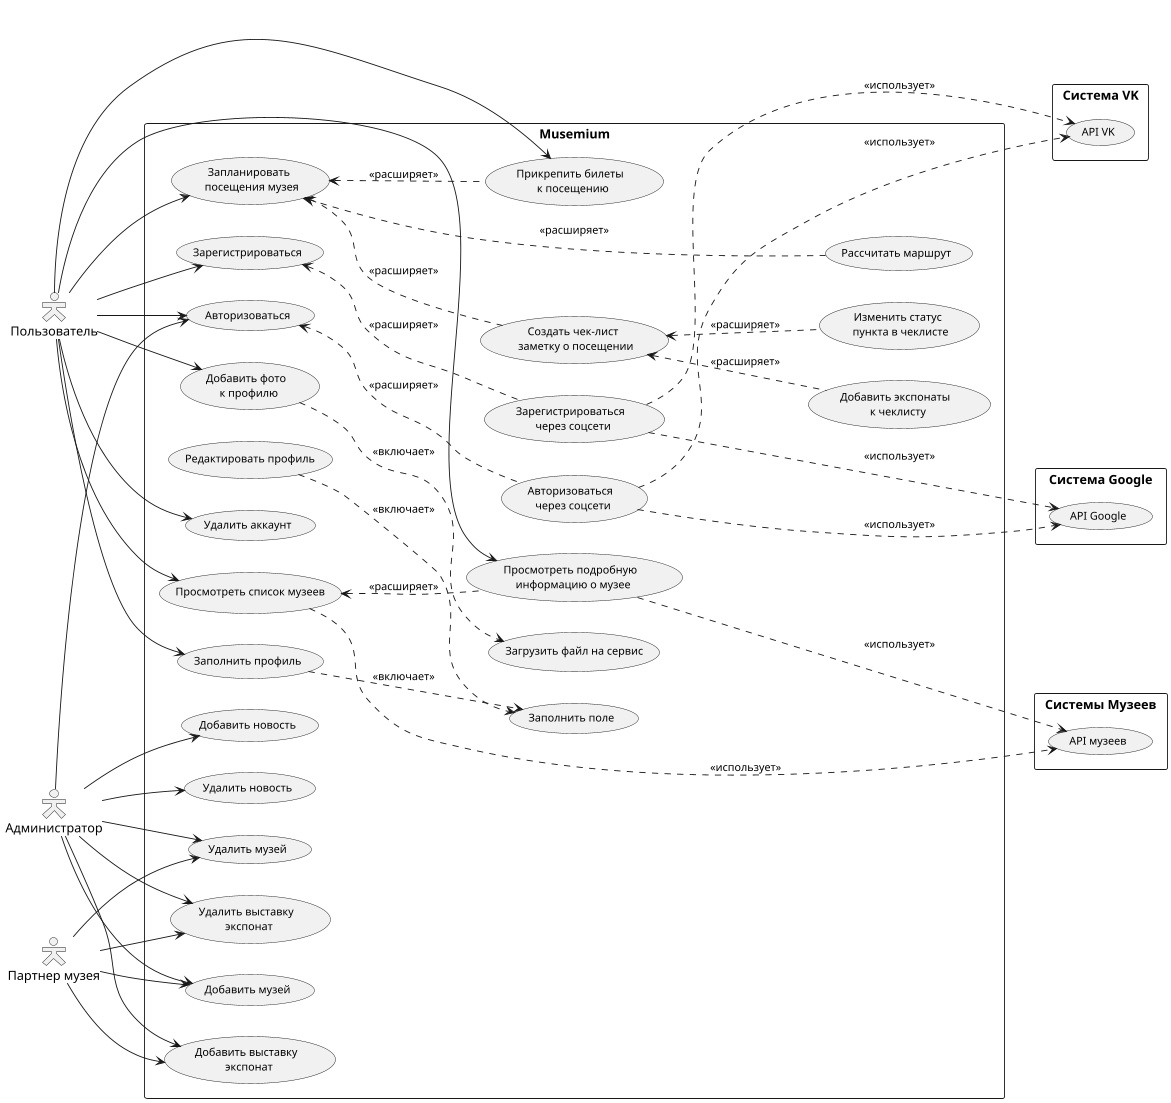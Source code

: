 
@startuml

scale 0.9

'skinparam linetype ortho
skinparam actorStyle Hollow
skinparam ArrowFontSize 12
skinparam UsecaseFontSize 12
skinparam Shadowing false

left to right direction
:Пользователь: as User
:Администратор: as Admin
:Партнер музея: as Partner

rectangle Musemium {
    usecase "Заполнить поле" as uc_common_1
    usecase "Зарегистрироваться" as uc_reg_1
    usecase "Зарегистрироваться \n через соцсети" as uc_reg_2
    usecase "Авторизоваться" as uc_auth_1
    usecase "Авторизоваться \n через соцсети" as uc_auth_2
    usecase "Заполнить профиль" as uc_prof_1
    usecase "Добавить фото \n к профилю" as uc_prof_2
    usecase "Загрузить файл на сервис" as uc_prof_2.1
    usecase "Редактировать профиль" as uc_prof_3
    usecase "Удалить аккаунт" as uc_acc_1
    usecase "Просмотреть список музеев" as uc_museum_1
    usecase "Просмотреть подробную \n информацию о музее" as uc_mus_det_1
    usecase "Запланировать \n посещения музея" as uc_mus_plan_1
    usecase "Прикрепить билеты \n к посещению" as uc_tckt_1
    usecase "Создать чек-лист \n заметку о посещении" as uc_chcklst_1
    usecase "Добавить экспонаты \n к чеклисту" as uc_chcklst_2
    usecase "Изменить статус \n пункта в чеклисте" as uc_chcklst_3
    usecase "Рассчитать маршрут" as uc_route_1

    usecase "Добавить музей" as uc_add_mus_1
    usecase "Добавить выставку \n экспонат" as uc_add_exh_1
    usecase "Добавить новость" as uc_add_news_1

    usecase "Удалить музей" as uc_del_mus_1
    usecase "Удалить выставку \n экспонат" as uc_del_exh_1
    usecase "Удалить новость" as uc_del_news_1
}

rectangle "Система VK" {
    usecase "API VK" as uc_api_vk
}

rectangle "Система Google" {
    usecase "API Google" as uc_api_google
}

rectangle "Системы Музеев" {
    usecase "API музеев" as uc_api_mus
}

uc_auth_1 <-. uc_auth_2: <<расширяет>>
uc_reg_1 <-. uc_reg_2: <<расширяет>>
uc_prof_2 .-> uc_prof_2.1: <<включает>>
uc_prof_1 .-> uc_common_1: <<включает>>
uc_prof_3 .-> uc_common_1: <<включает>>
uc_chcklst_1 <-. uc_chcklst_2: <<расширяет>>
uc_chcklst_1 <-. uc_chcklst_3: <<расширяет>>
uc_museum_1 <-. uc_mus_det_1: <<расширяет>>
uc_mus_plan_1 <--. uc_route_1: <<расширяет>>
uc_mus_plan_1 <-. uc_chcklst_1: <<расширяет>>
uc_mus_plan_1 <-. uc_tckt_1: <<расширяет>>

uc_museum_1 .--> uc_api_mus: <<использует>>
uc_mus_det_1 .--> uc_api_mus: <<использует>>

uc_reg_2 .--> uc_api_vk: <<использует>>
uc_reg_2 .--> uc_api_google: <<использует>>
uc_auth_2 .--> uc_api_vk: <<использует>>
uc_auth_2 .--> uc_api_google: <<использует>>

User --> uc_auth_1
User --> uc_reg_1
User --> uc_prof_1
User --> uc_prof_2
User --> uc_acc_1
User --> uc_museum_1
User --> uc_mus_det_1
User --> uc_mus_plan_1
User --> uc_tckt_1

Admin --> uc_auth_1
Admin --> uc_add_mus_1
Admin --> uc_add_exh_1
Admin --> uc_add_news_1
Admin --> uc_del_mus_1
Admin --> uc_del_exh_1
Admin --> uc_del_news_1

Partner --> uc_add_mus_1
Partner --> uc_add_exh_1
Partner --> uc_del_mus_1
Partner --> uc_del_exh_1

@enduml
